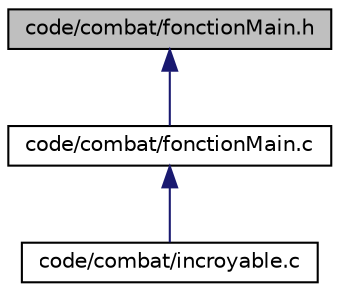 digraph "code/combat/fonctionMain.h"
{
  edge [fontname="Helvetica",fontsize="10",labelfontname="Helvetica",labelfontsize="10"];
  node [fontname="Helvetica",fontsize="10",shape=record];
  Node22 [label="code/combat/fonctionMain.h",height=0.2,width=0.4,color="black", fillcolor="grey75", style="filled", fontcolor="black"];
  Node22 -> Node23 [dir="back",color="midnightblue",fontsize="10",style="solid",fontname="Helvetica"];
  Node23 [label="code/combat/fonctionMain.c",height=0.2,width=0.4,color="black", fillcolor="white", style="filled",URL="$fonction_main_8c.html",tooltip="fonction d&#39;affichage et de comportement du progamme "];
  Node23 -> Node24 [dir="back",color="midnightblue",fontsize="10",style="solid",fontname="Helvetica"];
  Node24 [label="code/combat/incroyable.c",height=0.2,width=0.4,color="black", fillcolor="white", style="filled",URL="$incroyable_8c.html",tooltip="test du systeme de combat "];
}
